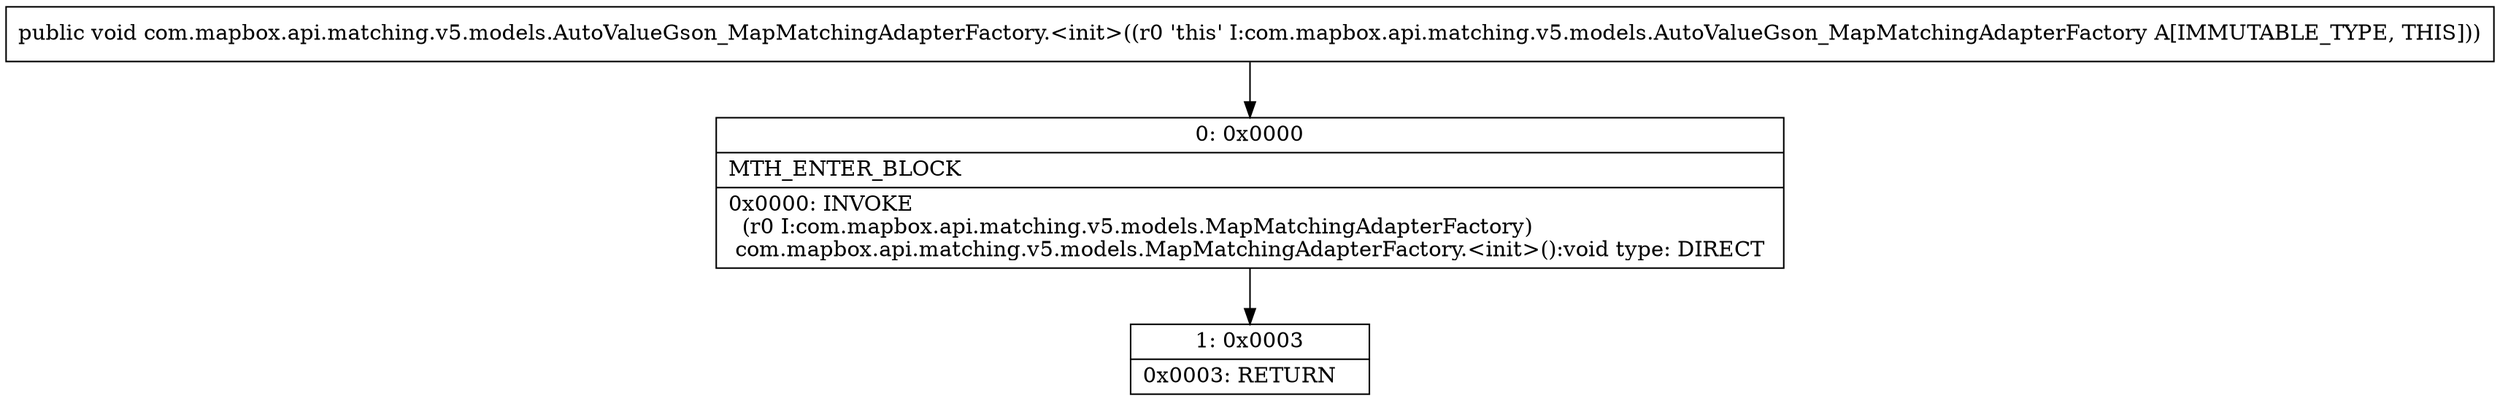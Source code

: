 digraph "CFG forcom.mapbox.api.matching.v5.models.AutoValueGson_MapMatchingAdapterFactory.\<init\>()V" {
Node_0 [shape=record,label="{0\:\ 0x0000|MTH_ENTER_BLOCK\l|0x0000: INVOKE  \l  (r0 I:com.mapbox.api.matching.v5.models.MapMatchingAdapterFactory)\l com.mapbox.api.matching.v5.models.MapMatchingAdapterFactory.\<init\>():void type: DIRECT \l}"];
Node_1 [shape=record,label="{1\:\ 0x0003|0x0003: RETURN   \l}"];
MethodNode[shape=record,label="{public void com.mapbox.api.matching.v5.models.AutoValueGson_MapMatchingAdapterFactory.\<init\>((r0 'this' I:com.mapbox.api.matching.v5.models.AutoValueGson_MapMatchingAdapterFactory A[IMMUTABLE_TYPE, THIS])) }"];
MethodNode -> Node_0;
Node_0 -> Node_1;
}

